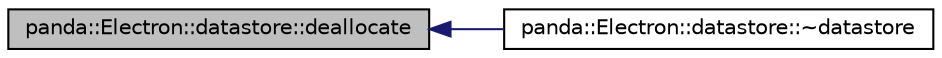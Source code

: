 digraph G
{
  edge [fontname="Helvetica",fontsize="10",labelfontname="Helvetica",labelfontsize="10"];
  node [fontname="Helvetica",fontsize="10",shape=record];
  rankdir=LR;
  Node1 [label="panda::Electron::datastore::deallocate",height=0.2,width=0.4,color="black", fillcolor="grey75", style="filled" fontcolor="black"];
  Node1 -> Node2 [dir=back,color="midnightblue",fontsize="10",style="solid"];
  Node2 [label="panda::Electron::datastore::~datastore",height=0.2,width=0.4,color="black", fillcolor="white", style="filled",URL="$structpanda_1_1Electron_1_1datastore.html#af9dfc2f8a0fca924c40cc0d488f6bb02"];
}
